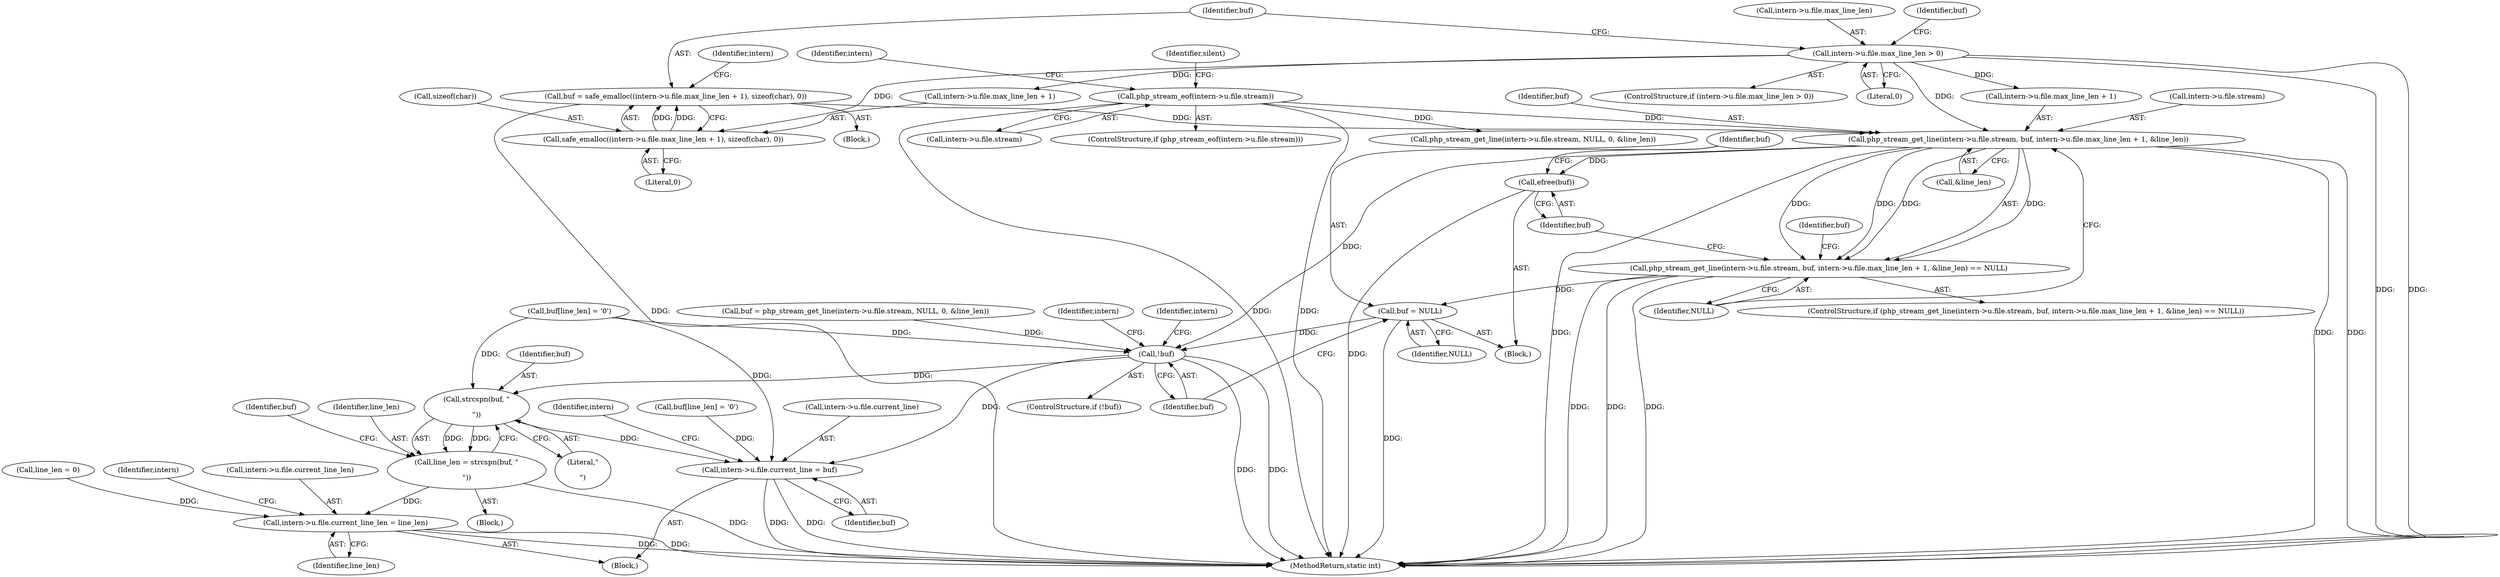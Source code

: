 digraph "0_php-src_7245bff300d3fa8bacbef7897ff080a6f1c23eba?w=1_49@pointer" {
"1000176" [label="(Call,php_stream_get_line(intern->u.file.stream, buf, intern->u.file.max_line_len + 1, &line_len))"];
"1000133" [label="(Call,php_stream_eof(intern->u.file.stream))"];
"1000159" [label="(Call,buf = safe_emalloc((intern->u.file.max_line_len + 1), sizeof(char), 0))"];
"1000161" [label="(Call,safe_emalloc((intern->u.file.max_line_len + 1), sizeof(char), 0))"];
"1000149" [label="(Call,intern->u.file.max_line_len > 0)"];
"1000175" [label="(Call,php_stream_get_line(intern->u.file.stream, buf, intern->u.file.max_line_len + 1, &line_len) == NULL)"];
"1000200" [label="(Call,buf = NULL)"];
"1000227" [label="(Call,!buf)"];
"1000260" [label="(Call,strcspn(buf, \"\r\n\"))"];
"1000258" [label="(Call,line_len = strcspn(buf, \"\r\n\"))"];
"1000277" [label="(Call,intern->u.file.current_line_len = line_len)"];
"1000268" [label="(Call,intern->u.file.current_line = buf)"];
"1000198" [label="(Call,efree(buf))"];
"1000290" [label="(Identifier,intern)"];
"1000268" [label="(Call,intern->u.file.current_line = buf)"];
"1000277" [label="(Call,intern->u.file.current_line_len = line_len)"];
"1000185" [label="(Call,intern->u.file.max_line_len + 1)"];
"1000278" [label="(Call,intern->u.file.current_line_len)"];
"1000212" [label="(Call,buf = php_stream_get_line(intern->u.file.stream, NULL, 0, &line_len))"];
"1000161" [label="(Call,safe_emalloc((intern->u.file.max_line_len + 1), sizeof(char), 0))"];
"1000285" [label="(Identifier,line_len)"];
"1000265" [label="(Identifier,buf)"];
"1000257" [label="(Block,)"];
"1000258" [label="(Call,line_len = strcspn(buf, \"\r\n\"))"];
"1000234" [label="(Identifier,intern)"];
"1000150" [label="(Call,intern->u.file.max_line_len)"];
"1000199" [label="(Identifier,buf)"];
"1000175" [label="(Call,php_stream_get_line(intern->u.file.stream, buf, intern->u.file.max_line_len + 1, &line_len) == NULL)"];
"1000197" [label="(Block,)"];
"1000269" [label="(Call,intern->u.file.current_line)"];
"1000250" [label="(Block,)"];
"1000176" [label="(Call,php_stream_get_line(intern->u.file.stream, buf, intern->u.file.max_line_len + 1, &line_len))"];
"1000144" [label="(Identifier,silent)"];
"1000162" [label="(Call,intern->u.file.max_line_len + 1)"];
"1000226" [label="(ControlStructure,if (!buf))"];
"1000177" [label="(Call,intern->u.file.stream)"];
"1000261" [label="(Identifier,buf)"];
"1000134" [label="(Call,intern->u.file.stream)"];
"1000297" [label="(MethodReturn,static int)"];
"1000180" [label="(Identifier,intern)"];
"1000194" [label="(Call,&line_len)"];
"1000159" [label="(Call,buf = safe_emalloc((intern->u.file.max_line_len + 1), sizeof(char), 0))"];
"1000184" [label="(Identifier,buf)"];
"1000198" [label="(Call,efree(buf))"];
"1000148" [label="(ControlStructure,if (intern->u.file.max_line_len > 0))"];
"1000281" [label="(Identifier,intern)"];
"1000132" [label="(ControlStructure,if (php_stream_eof(intern->u.file.stream)))"];
"1000214" [label="(Call,php_stream_get_line(intern->u.file.stream, NULL, 0, &line_len))"];
"1000108" [label="(Call,line_len = 0)"];
"1000196" [label="(Identifier,NULL)"];
"1000227" [label="(Call,!buf)"];
"1000174" [label="(ControlStructure,if (php_stream_get_line(intern->u.file.stream, buf, intern->u.file.max_line_len + 1, &line_len) == NULL))"];
"1000157" [label="(Literal,0)"];
"1000259" [label="(Identifier,line_len)"];
"1000276" [label="(Identifier,buf)"];
"1000263" [label="(Call,buf[line_len] = '\0')"];
"1000254" [label="(Identifier,intern)"];
"1000158" [label="(Block,)"];
"1000153" [label="(Identifier,intern)"];
"1000171" [label="(Call,sizeof(char))"];
"1000213" [label="(Identifier,buf)"];
"1000173" [label="(Literal,0)"];
"1000149" [label="(Call,intern->u.file.max_line_len > 0)"];
"1000207" [label="(Identifier,buf)"];
"1000205" [label="(Call,buf[line_len] = '\0')"];
"1000260" [label="(Call,strcspn(buf, \"\r\n\"))"];
"1000202" [label="(Identifier,NULL)"];
"1000133" [label="(Call,php_stream_eof(intern->u.file.stream))"];
"1000201" [label="(Identifier,buf)"];
"1000160" [label="(Identifier,buf)"];
"1000200" [label="(Call,buf = NULL)"];
"1000262" [label="(Literal,\"\r\n\")"];
"1000228" [label="(Identifier,buf)"];
"1000176" -> "1000175"  [label="AST: "];
"1000176" -> "1000194"  [label="CFG: "];
"1000177" -> "1000176"  [label="AST: "];
"1000184" -> "1000176"  [label="AST: "];
"1000185" -> "1000176"  [label="AST: "];
"1000194" -> "1000176"  [label="AST: "];
"1000196" -> "1000176"  [label="CFG: "];
"1000176" -> "1000297"  [label="DDG: "];
"1000176" -> "1000297"  [label="DDG: "];
"1000176" -> "1000297"  [label="DDG: "];
"1000176" -> "1000175"  [label="DDG: "];
"1000176" -> "1000175"  [label="DDG: "];
"1000176" -> "1000175"  [label="DDG: "];
"1000176" -> "1000175"  [label="DDG: "];
"1000133" -> "1000176"  [label="DDG: "];
"1000159" -> "1000176"  [label="DDG: "];
"1000149" -> "1000176"  [label="DDG: "];
"1000176" -> "1000198"  [label="DDG: "];
"1000176" -> "1000227"  [label="DDG: "];
"1000133" -> "1000132"  [label="AST: "];
"1000133" -> "1000134"  [label="CFG: "];
"1000134" -> "1000133"  [label="AST: "];
"1000144" -> "1000133"  [label="CFG: "];
"1000153" -> "1000133"  [label="CFG: "];
"1000133" -> "1000297"  [label="DDG: "];
"1000133" -> "1000297"  [label="DDG: "];
"1000133" -> "1000214"  [label="DDG: "];
"1000159" -> "1000158"  [label="AST: "];
"1000159" -> "1000161"  [label="CFG: "];
"1000160" -> "1000159"  [label="AST: "];
"1000161" -> "1000159"  [label="AST: "];
"1000180" -> "1000159"  [label="CFG: "];
"1000159" -> "1000297"  [label="DDG: "];
"1000161" -> "1000159"  [label="DDG: "];
"1000161" -> "1000159"  [label="DDG: "];
"1000161" -> "1000173"  [label="CFG: "];
"1000162" -> "1000161"  [label="AST: "];
"1000171" -> "1000161"  [label="AST: "];
"1000173" -> "1000161"  [label="AST: "];
"1000149" -> "1000161"  [label="DDG: "];
"1000149" -> "1000148"  [label="AST: "];
"1000149" -> "1000157"  [label="CFG: "];
"1000150" -> "1000149"  [label="AST: "];
"1000157" -> "1000149"  [label="AST: "];
"1000160" -> "1000149"  [label="CFG: "];
"1000213" -> "1000149"  [label="CFG: "];
"1000149" -> "1000297"  [label="DDG: "];
"1000149" -> "1000297"  [label="DDG: "];
"1000149" -> "1000162"  [label="DDG: "];
"1000149" -> "1000185"  [label="DDG: "];
"1000175" -> "1000174"  [label="AST: "];
"1000175" -> "1000196"  [label="CFG: "];
"1000196" -> "1000175"  [label="AST: "];
"1000199" -> "1000175"  [label="CFG: "];
"1000207" -> "1000175"  [label="CFG: "];
"1000175" -> "1000297"  [label="DDG: "];
"1000175" -> "1000297"  [label="DDG: "];
"1000175" -> "1000297"  [label="DDG: "];
"1000175" -> "1000200"  [label="DDG: "];
"1000200" -> "1000197"  [label="AST: "];
"1000200" -> "1000202"  [label="CFG: "];
"1000201" -> "1000200"  [label="AST: "];
"1000202" -> "1000200"  [label="AST: "];
"1000228" -> "1000200"  [label="CFG: "];
"1000200" -> "1000297"  [label="DDG: "];
"1000200" -> "1000227"  [label="DDG: "];
"1000227" -> "1000226"  [label="AST: "];
"1000227" -> "1000228"  [label="CFG: "];
"1000228" -> "1000227"  [label="AST: "];
"1000234" -> "1000227"  [label="CFG: "];
"1000254" -> "1000227"  [label="CFG: "];
"1000227" -> "1000297"  [label="DDG: "];
"1000227" -> "1000297"  [label="DDG: "];
"1000205" -> "1000227"  [label="DDG: "];
"1000212" -> "1000227"  [label="DDG: "];
"1000227" -> "1000260"  [label="DDG: "];
"1000227" -> "1000268"  [label="DDG: "];
"1000260" -> "1000258"  [label="AST: "];
"1000260" -> "1000262"  [label="CFG: "];
"1000261" -> "1000260"  [label="AST: "];
"1000262" -> "1000260"  [label="AST: "];
"1000258" -> "1000260"  [label="CFG: "];
"1000260" -> "1000258"  [label="DDG: "];
"1000260" -> "1000258"  [label="DDG: "];
"1000205" -> "1000260"  [label="DDG: "];
"1000260" -> "1000268"  [label="DDG: "];
"1000258" -> "1000257"  [label="AST: "];
"1000259" -> "1000258"  [label="AST: "];
"1000265" -> "1000258"  [label="CFG: "];
"1000258" -> "1000297"  [label="DDG: "];
"1000258" -> "1000277"  [label="DDG: "];
"1000277" -> "1000250"  [label="AST: "];
"1000277" -> "1000285"  [label="CFG: "];
"1000278" -> "1000277"  [label="AST: "];
"1000285" -> "1000277"  [label="AST: "];
"1000290" -> "1000277"  [label="CFG: "];
"1000277" -> "1000297"  [label="DDG: "];
"1000277" -> "1000297"  [label="DDG: "];
"1000108" -> "1000277"  [label="DDG: "];
"1000268" -> "1000250"  [label="AST: "];
"1000268" -> "1000276"  [label="CFG: "];
"1000269" -> "1000268"  [label="AST: "];
"1000276" -> "1000268"  [label="AST: "];
"1000281" -> "1000268"  [label="CFG: "];
"1000268" -> "1000297"  [label="DDG: "];
"1000268" -> "1000297"  [label="DDG: "];
"1000205" -> "1000268"  [label="DDG: "];
"1000263" -> "1000268"  [label="DDG: "];
"1000198" -> "1000197"  [label="AST: "];
"1000198" -> "1000199"  [label="CFG: "];
"1000199" -> "1000198"  [label="AST: "];
"1000201" -> "1000198"  [label="CFG: "];
"1000198" -> "1000297"  [label="DDG: "];
}

